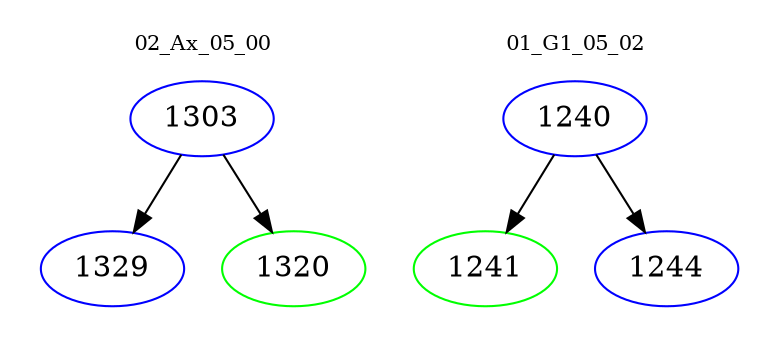 digraph{
subgraph cluster_0 {
color = white
label = "02_Ax_05_00";
fontsize=10;
T0_1303 [label="1303", color="blue"]
T0_1303 -> T0_1329 [color="black"]
T0_1329 [label="1329", color="blue"]
T0_1303 -> T0_1320 [color="black"]
T0_1320 [label="1320", color="green"]
}
subgraph cluster_1 {
color = white
label = "01_G1_05_02";
fontsize=10;
T1_1240 [label="1240", color="blue"]
T1_1240 -> T1_1241 [color="black"]
T1_1241 [label="1241", color="green"]
T1_1240 -> T1_1244 [color="black"]
T1_1244 [label="1244", color="blue"]
}
}
